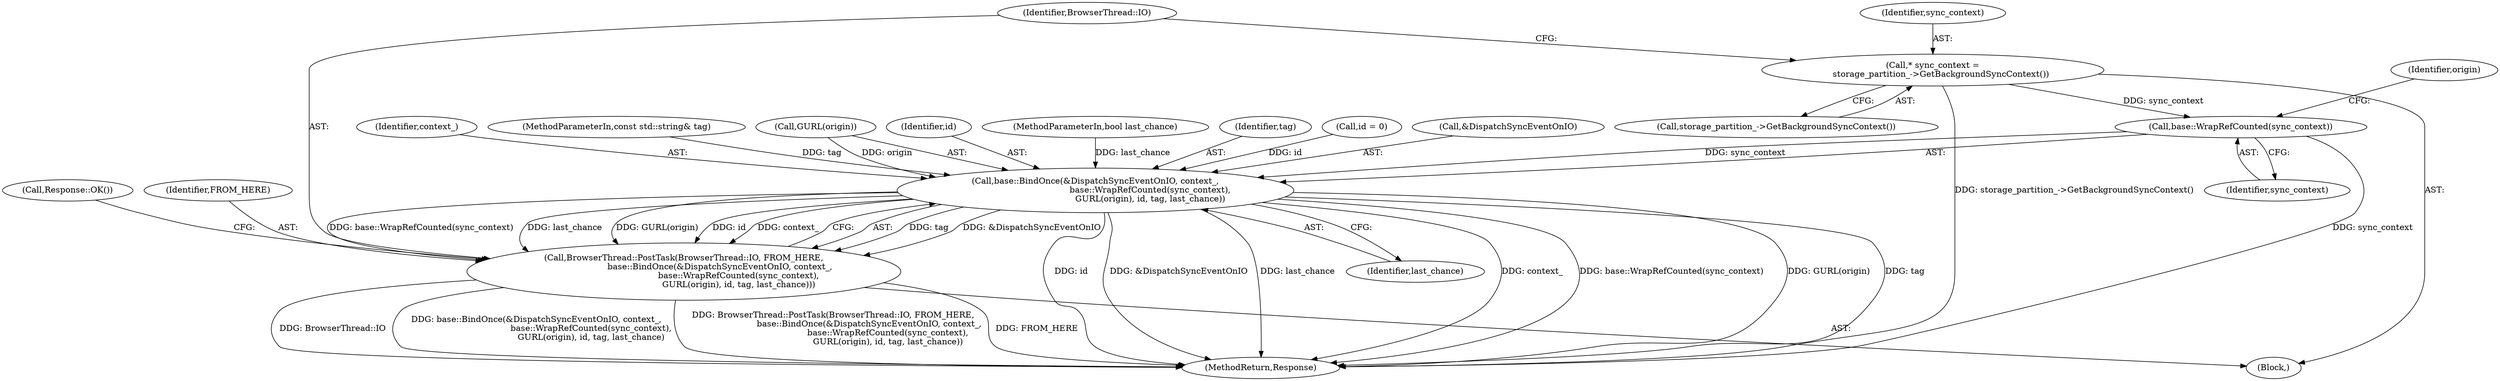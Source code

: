 digraph "0_Chrome_3c8e4852477d5b1e2da877808c998dc57db9460f_26@pointer" {
"1000129" [label="(Call,* sync_context =\n      storage_partition_->GetBackgroundSyncContext())"];
"1000139" [label="(Call,base::WrapRefCounted(sync_context))"];
"1000135" [label="(Call,base::BindOnce(&DispatchSyncEventOnIO, context_,\n                                         base::WrapRefCounted(sync_context),\n                                         GURL(origin), id, tag, last_chance))"];
"1000132" [label="(Call,BrowserThread::PostTask(BrowserThread::IO, FROM_HERE,\n                           base::BindOnce(&DispatchSyncEventOnIO, context_,\n                                         base::WrapRefCounted(sync_context),\n                                         GURL(origin), id, tag, last_chance)))"];
"1000142" [label="(Identifier,origin)"];
"1000130" [label="(Identifier,sync_context)"];
"1000129" [label="(Call,* sync_context =\n      storage_partition_->GetBackgroundSyncContext())"];
"1000139" [label="(Call,base::WrapRefCounted(sync_context))"];
"1000105" [label="(Block,)"];
"1000132" [label="(Call,BrowserThread::PostTask(BrowserThread::IO, FROM_HERE,\n                           base::BindOnce(&DispatchSyncEventOnIO, context_,\n                                         base::WrapRefCounted(sync_context),\n                                         GURL(origin), id, tag, last_chance)))"];
"1000103" [label="(MethodParameterIn,const std::string& tag)"];
"1000143" [label="(Identifier,id)"];
"1000134" [label="(Identifier,FROM_HERE)"];
"1000140" [label="(Identifier,sync_context)"];
"1000104" [label="(MethodParameterIn,bool last_chance)"];
"1000144" [label="(Identifier,tag)"];
"1000147" [label="(Call,Response::OK())"];
"1000117" [label="(Call,id = 0)"];
"1000141" [label="(Call,GURL(origin))"];
"1000135" [label="(Call,base::BindOnce(&DispatchSyncEventOnIO, context_,\n                                         base::WrapRefCounted(sync_context),\n                                         GURL(origin), id, tag, last_chance))"];
"1000136" [label="(Call,&DispatchSyncEventOnIO)"];
"1000133" [label="(Identifier,BrowserThread::IO)"];
"1000138" [label="(Identifier,context_)"];
"1000131" [label="(Call,storage_partition_->GetBackgroundSyncContext())"];
"1000148" [label="(MethodReturn,Response)"];
"1000145" [label="(Identifier,last_chance)"];
"1000129" -> "1000105"  [label="AST: "];
"1000129" -> "1000131"  [label="CFG: "];
"1000130" -> "1000129"  [label="AST: "];
"1000131" -> "1000129"  [label="AST: "];
"1000133" -> "1000129"  [label="CFG: "];
"1000129" -> "1000148"  [label="DDG: storage_partition_->GetBackgroundSyncContext()"];
"1000129" -> "1000139"  [label="DDG: sync_context"];
"1000139" -> "1000135"  [label="AST: "];
"1000139" -> "1000140"  [label="CFG: "];
"1000140" -> "1000139"  [label="AST: "];
"1000142" -> "1000139"  [label="CFG: "];
"1000139" -> "1000148"  [label="DDG: sync_context"];
"1000139" -> "1000135"  [label="DDG: sync_context"];
"1000135" -> "1000132"  [label="AST: "];
"1000135" -> "1000145"  [label="CFG: "];
"1000136" -> "1000135"  [label="AST: "];
"1000138" -> "1000135"  [label="AST: "];
"1000141" -> "1000135"  [label="AST: "];
"1000143" -> "1000135"  [label="AST: "];
"1000144" -> "1000135"  [label="AST: "];
"1000145" -> "1000135"  [label="AST: "];
"1000132" -> "1000135"  [label="CFG: "];
"1000135" -> "1000148"  [label="DDG: context_"];
"1000135" -> "1000148"  [label="DDG: GURL(origin)"];
"1000135" -> "1000148"  [label="DDG: base::WrapRefCounted(sync_context)"];
"1000135" -> "1000148"  [label="DDG: tag"];
"1000135" -> "1000148"  [label="DDG: id"];
"1000135" -> "1000148"  [label="DDG: &DispatchSyncEventOnIO"];
"1000135" -> "1000148"  [label="DDG: last_chance"];
"1000135" -> "1000132"  [label="DDG: tag"];
"1000135" -> "1000132"  [label="DDG: &DispatchSyncEventOnIO"];
"1000135" -> "1000132"  [label="DDG: base::WrapRefCounted(sync_context)"];
"1000135" -> "1000132"  [label="DDG: last_chance"];
"1000135" -> "1000132"  [label="DDG: GURL(origin)"];
"1000135" -> "1000132"  [label="DDG: id"];
"1000135" -> "1000132"  [label="DDG: context_"];
"1000141" -> "1000135"  [label="DDG: origin"];
"1000117" -> "1000135"  [label="DDG: id"];
"1000103" -> "1000135"  [label="DDG: tag"];
"1000104" -> "1000135"  [label="DDG: last_chance"];
"1000132" -> "1000105"  [label="AST: "];
"1000133" -> "1000132"  [label="AST: "];
"1000134" -> "1000132"  [label="AST: "];
"1000147" -> "1000132"  [label="CFG: "];
"1000132" -> "1000148"  [label="DDG: BrowserThread::PostTask(BrowserThread::IO, FROM_HERE,\n                           base::BindOnce(&DispatchSyncEventOnIO, context_,\n                                         base::WrapRefCounted(sync_context),\n                                         GURL(origin), id, tag, last_chance))"];
"1000132" -> "1000148"  [label="DDG: FROM_HERE"];
"1000132" -> "1000148"  [label="DDG: BrowserThread::IO"];
"1000132" -> "1000148"  [label="DDG: base::BindOnce(&DispatchSyncEventOnIO, context_,\n                                         base::WrapRefCounted(sync_context),\n                                         GURL(origin), id, tag, last_chance)"];
}
